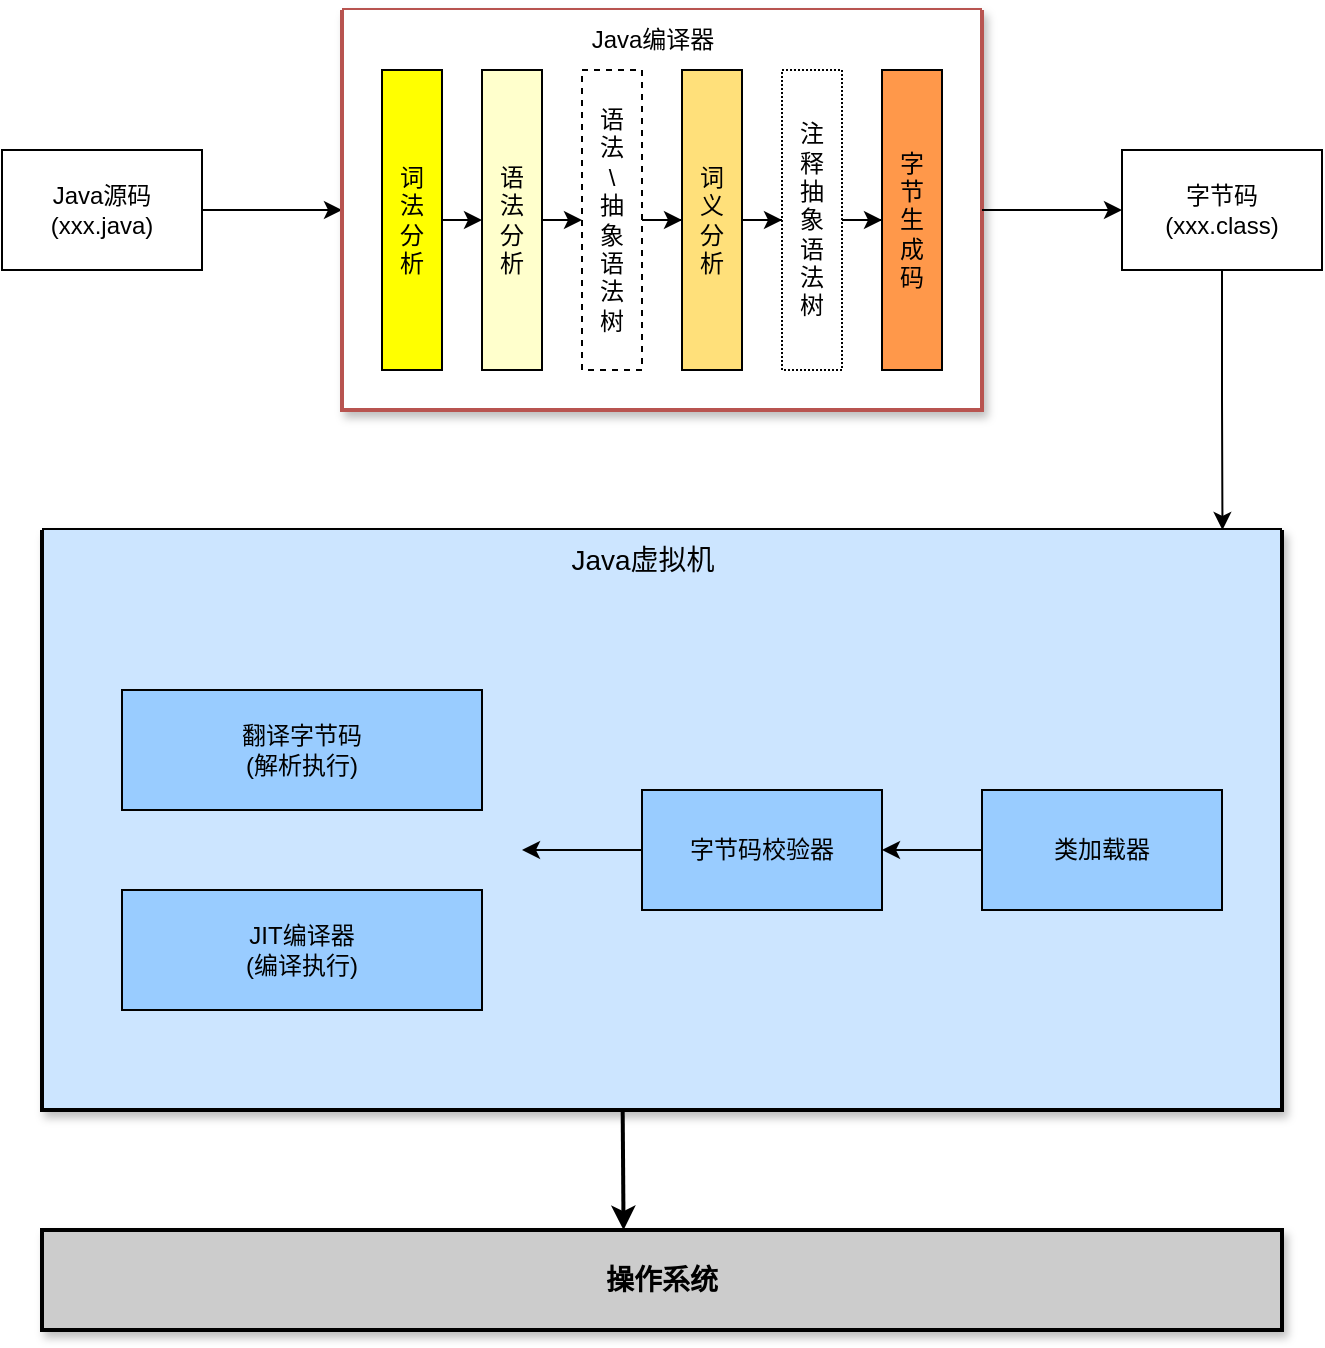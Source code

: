 <mxfile version="20.0.4" type="github"><diagram id="VEQjLt-eumhOijPzjF1u" name="Page-1"><mxGraphModel dx="1298" dy="811" grid="1" gridSize="10" guides="1" tooltips="1" connect="1" arrows="1" fold="1" page="1" pageScale="1" pageWidth="827" pageHeight="1169" math="0" shadow="0"><root><mxCell id="0"/><mxCell id="1" parent="0"/><mxCell id="8zgZTtVenBpj9CWc3_ff-1" value="&lt;div class=&quot;mind-clipboard&quot;&gt;Java源码&lt;div&gt;(xxx.java)&lt;/div&gt;&lt;/div&gt;" style="rounded=0;whiteSpace=wrap;html=1;" vertex="1" parent="1"><mxGeometry x="60" y="130" width="100" height="60" as="geometry"/></mxCell><mxCell id="8zgZTtVenBpj9CWc3_ff-2" value="" style="endArrow=classic;html=1;rounded=0;entryX=0;entryY=0.5;entryDx=0;entryDy=0;" edge="1" parent="1" source="8zgZTtVenBpj9CWc3_ff-1" target="8zgZTtVenBpj9CWc3_ff-4"><mxGeometry width="50" height="50" relative="1" as="geometry"><mxPoint x="160" y="200" as="sourcePoint"/><mxPoint x="230.711" y="150" as="targetPoint"/></mxGeometry></mxCell><mxCell id="8zgZTtVenBpj9CWc3_ff-4" value="" style="swimlane;startSize=0;fillColor=#f8cecc;strokeColor=#b85450;swimlaneFillColor=default;strokeWidth=2;shadow=1;rounded=0;labelBackgroundColor=none;" vertex="1" parent="1"><mxGeometry x="230" y="60" width="320" height="200" as="geometry"/></mxCell><mxCell id="8zgZTtVenBpj9CWc3_ff-6" value="语&lt;br&gt;法&lt;br&gt;分&lt;br&gt;析" style="rounded=0;whiteSpace=wrap;html=1;fillColor=#FFFFCC;" vertex="1" parent="8zgZTtVenBpj9CWc3_ff-4"><mxGeometry x="70" y="30" width="30" height="150" as="geometry"/></mxCell><mxCell id="8zgZTtVenBpj9CWc3_ff-21" value="" style="edgeStyle=orthogonalEdgeStyle;rounded=0;orthogonalLoop=1;jettySize=auto;html=1;" edge="1" parent="8zgZTtVenBpj9CWc3_ff-4" source="8zgZTtVenBpj9CWc3_ff-8" target="8zgZTtVenBpj9CWc3_ff-7"><mxGeometry relative="1" as="geometry"/></mxCell><mxCell id="8zgZTtVenBpj9CWc3_ff-8" value="语&lt;br&gt;法&lt;br&gt;\&lt;br&gt;抽&lt;br&gt;象&lt;br&gt;语&lt;br&gt;法&lt;br&gt;树" style="rounded=0;whiteSpace=wrap;html=1;dashed=1;fillColor=#FFFFFF;" vertex="1" parent="8zgZTtVenBpj9CWc3_ff-4"><mxGeometry x="120" y="30" width="30" height="150" as="geometry"/></mxCell><mxCell id="8zgZTtVenBpj9CWc3_ff-22" value="" style="edgeStyle=orthogonalEdgeStyle;rounded=0;orthogonalLoop=1;jettySize=auto;html=1;" edge="1" parent="8zgZTtVenBpj9CWc3_ff-4" source="8zgZTtVenBpj9CWc3_ff-9" target="8zgZTtVenBpj9CWc3_ff-10"><mxGeometry relative="1" as="geometry"/></mxCell><mxCell id="8zgZTtVenBpj9CWc3_ff-9" value="注&lt;br&gt;释&lt;br&gt;抽&lt;br&gt;象&lt;br&gt;语&lt;br&gt;法&lt;br&gt;树" style="rounded=0;whiteSpace=wrap;html=1;dashed=1;dashPattern=1 1;" vertex="1" parent="8zgZTtVenBpj9CWc3_ff-4"><mxGeometry x="220" y="30" width="30" height="150" as="geometry"/></mxCell><mxCell id="8zgZTtVenBpj9CWc3_ff-10" value="字&lt;br&gt;节&lt;br&gt;生&lt;br&gt;成&lt;br&gt;码" style="rounded=0;whiteSpace=wrap;html=1;fillColor=#FF984A;" vertex="1" parent="8zgZTtVenBpj9CWc3_ff-4"><mxGeometry x="270" y="30" width="30" height="150" as="geometry"/></mxCell><mxCell id="8zgZTtVenBpj9CWc3_ff-13" value="Java编译器" style="text;html=1;align=center;verticalAlign=middle;resizable=0;points=[];autosize=1;strokeColor=none;fillColor=none;" vertex="1" parent="8zgZTtVenBpj9CWc3_ff-4"><mxGeometry x="115" width="80" height="30" as="geometry"/></mxCell><mxCell id="8zgZTtVenBpj9CWc3_ff-20" value="" style="edgeStyle=orthogonalEdgeStyle;rounded=0;orthogonalLoop=1;jettySize=auto;html=1;entryX=0;entryY=0.5;entryDx=0;entryDy=0;" edge="1" parent="8zgZTtVenBpj9CWc3_ff-4" source="8zgZTtVenBpj9CWc3_ff-7" target="8zgZTtVenBpj9CWc3_ff-9"><mxGeometry relative="1" as="geometry"/></mxCell><mxCell id="8zgZTtVenBpj9CWc3_ff-7" value="词&lt;br&gt;义&lt;br&gt;分&lt;br&gt;析" style="rounded=0;whiteSpace=wrap;html=1;fillColor=#FFE07A;" vertex="1" parent="8zgZTtVenBpj9CWc3_ff-4"><mxGeometry x="170" y="30" width="30" height="150" as="geometry"/></mxCell><mxCell id="8zgZTtVenBpj9CWc3_ff-15" value="" style="endArrow=classic;html=1;rounded=0;exitX=1;exitY=0.5;exitDx=0;exitDy=0;entryX=0;entryY=0.5;entryDx=0;entryDy=0;" edge="1" parent="8zgZTtVenBpj9CWc3_ff-4" source="8zgZTtVenBpj9CWc3_ff-6" target="8zgZTtVenBpj9CWc3_ff-8"><mxGeometry width="50" height="50" relative="1" as="geometry"><mxPoint x="60" y="115" as="sourcePoint"/><mxPoint x="80" y="115" as="targetPoint"/></mxGeometry></mxCell><mxCell id="8zgZTtVenBpj9CWc3_ff-5" value="词&lt;br&gt;法&lt;br&gt;分&lt;br&gt;析" style="rounded=0;whiteSpace=wrap;html=1;fillColor=#FFFF00;" vertex="1" parent="1"><mxGeometry x="250" y="90" width="30" height="150" as="geometry"/></mxCell><mxCell id="8zgZTtVenBpj9CWc3_ff-12" value="" style="endArrow=classic;html=1;rounded=0;exitX=1;exitY=0.5;exitDx=0;exitDy=0;" edge="1" parent="1" source="8zgZTtVenBpj9CWc3_ff-4"><mxGeometry width="50" height="50" relative="1" as="geometry"><mxPoint x="550" y="190" as="sourcePoint"/><mxPoint x="620" y="160" as="targetPoint"/></mxGeometry></mxCell><mxCell id="8zgZTtVenBpj9CWc3_ff-14" value="" style="endArrow=classic;html=1;rounded=0;exitX=1;exitY=0.5;exitDx=0;exitDy=0;entryX=0;entryY=0.5;entryDx=0;entryDy=0;" edge="1" parent="1" source="8zgZTtVenBpj9CWc3_ff-5" target="8zgZTtVenBpj9CWc3_ff-6"><mxGeometry width="50" height="50" relative="1" as="geometry"><mxPoint x="270" y="200" as="sourcePoint"/><mxPoint x="320" y="150" as="targetPoint"/></mxGeometry></mxCell><mxCell id="8zgZTtVenBpj9CWc3_ff-26" style="edgeStyle=orthogonalEdgeStyle;rounded=0;orthogonalLoop=1;jettySize=auto;html=1;exitX=0.5;exitY=1;exitDx=0;exitDy=0;entryX=0.952;entryY=0;entryDx=0;entryDy=0;entryPerimeter=0;" edge="1" parent="1" source="8zgZTtVenBpj9CWc3_ff-23" target="8zgZTtVenBpj9CWc3_ff-24"><mxGeometry relative="1" as="geometry"/></mxCell><mxCell id="8zgZTtVenBpj9CWc3_ff-23" value="&lt;div class=&quot;mind-clipboard&quot;&gt;字节码&lt;div&gt;(xxx.class)&lt;/div&gt;&lt;/div&gt;" style="rounded=0;whiteSpace=wrap;html=1;" vertex="1" parent="1"><mxGeometry x="620" y="130" width="100" height="60" as="geometry"/></mxCell><mxCell id="8zgZTtVenBpj9CWc3_ff-24" value="" style="swimlane;startSize=0;rounded=0;shadow=1;labelBackgroundColor=none;strokeWidth=2;fillColor=#99CCFF;gradientColor=none;swimlaneFillColor=#CCE5FF;" vertex="1" parent="1"><mxGeometry x="80" y="320" width="620" height="290" as="geometry"/></mxCell><mxCell id="8zgZTtVenBpj9CWc3_ff-25" value="&lt;font style=&quot;font-size: 14px;&quot;&gt;Java虚拟机&lt;/font&gt;" style="text;html=1;align=center;verticalAlign=middle;resizable=0;points=[];autosize=1;strokeColor=none;fillColor=none;" vertex="1" parent="8zgZTtVenBpj9CWc3_ff-24"><mxGeometry x="250" width="100" height="30" as="geometry"/></mxCell><mxCell id="8zgZTtVenBpj9CWc3_ff-27" value="翻译字节码&lt;br&gt;(解析执行)" style="rounded=0;whiteSpace=wrap;html=1;shadow=0;labelBackgroundColor=none;strokeWidth=1;fillColor=#99CCFF;gradientColor=none;" vertex="1" parent="8zgZTtVenBpj9CWc3_ff-24"><mxGeometry x="40" y="80" width="180" height="60" as="geometry"/></mxCell><mxCell id="8zgZTtVenBpj9CWc3_ff-28" value="JIT编译器&lt;br&gt;(编译执行)" style="rounded=0;whiteSpace=wrap;html=1;shadow=0;labelBackgroundColor=none;strokeWidth=1;fillColor=#99CCFF;gradientColor=none;" vertex="1" parent="8zgZTtVenBpj9CWc3_ff-24"><mxGeometry x="40" y="180" width="180" height="60" as="geometry"/></mxCell><mxCell id="8zgZTtVenBpj9CWc3_ff-33" value="" style="edgeStyle=orthogonalEdgeStyle;rounded=0;orthogonalLoop=1;jettySize=auto;html=1;" edge="1" parent="8zgZTtVenBpj9CWc3_ff-24" source="8zgZTtVenBpj9CWc3_ff-29"><mxGeometry relative="1" as="geometry"><mxPoint x="240" y="160" as="targetPoint"/></mxGeometry></mxCell><mxCell id="8zgZTtVenBpj9CWc3_ff-29" value="字节码校验器" style="rounded=0;whiteSpace=wrap;html=1;shadow=0;labelBackgroundColor=none;strokeWidth=1;fillColor=#99CCFF;gradientColor=none;" vertex="1" parent="8zgZTtVenBpj9CWc3_ff-24"><mxGeometry x="300" y="130" width="120" height="60" as="geometry"/></mxCell><mxCell id="8zgZTtVenBpj9CWc3_ff-32" value="" style="edgeStyle=orthogonalEdgeStyle;rounded=0;orthogonalLoop=1;jettySize=auto;html=1;" edge="1" parent="8zgZTtVenBpj9CWc3_ff-24" source="8zgZTtVenBpj9CWc3_ff-30" target="8zgZTtVenBpj9CWc3_ff-29"><mxGeometry relative="1" as="geometry"/></mxCell><mxCell id="8zgZTtVenBpj9CWc3_ff-30" value="类加载器" style="rounded=0;whiteSpace=wrap;html=1;shadow=0;labelBackgroundColor=none;strokeWidth=1;fillColor=#99CCFF;gradientColor=none;" vertex="1" parent="8zgZTtVenBpj9CWc3_ff-24"><mxGeometry x="470" y="130" width="120" height="60" as="geometry"/></mxCell><mxCell id="8zgZTtVenBpj9CWc3_ff-34" value="" style="endArrow=classic;html=1;rounded=0;exitX=0.457;exitY=1.003;exitDx=0;exitDy=0;exitPerimeter=0;entryX=0.469;entryY=0;entryDx=0;entryDy=0;entryPerimeter=0;strokeWidth=2;" edge="1" parent="1" target="8zgZTtVenBpj9CWc3_ff-37"><mxGeometry width="50" height="50" relative="1" as="geometry"><mxPoint x="370.34" y="609.87" as="sourcePoint"/><mxPoint x="370" y="660" as="targetPoint"/></mxGeometry></mxCell><mxCell id="8zgZTtVenBpj9CWc3_ff-37" value="&lt;b&gt;&lt;font style=&quot;font-size: 14px;&quot;&gt;操作系统&lt;/font&gt;&lt;/b&gt;" style="rounded=0;whiteSpace=wrap;html=1;shadow=1;labelBackgroundColor=none;strokeWidth=2;fillColor=#CCCCCC;gradientColor=none;" vertex="1" parent="1"><mxGeometry x="80" y="670" width="620" height="50" as="geometry"/></mxCell></root></mxGraphModel></diagram></mxfile>